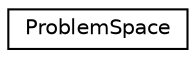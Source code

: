 digraph "Graphical Class Hierarchy"
{
 // LATEX_PDF_SIZE
  edge [fontname="Helvetica",fontsize="10",labelfontname="Helvetica",labelfontsize="10"];
  node [fontname="Helvetica",fontsize="10",shape=record];
  rankdir="LR";
  Node0 [label="ProblemSpace",height=0.2,width=0.4,color="black", fillcolor="white", style="filled",URL="$classProblemSpace.html",tooltip=" "];
}

